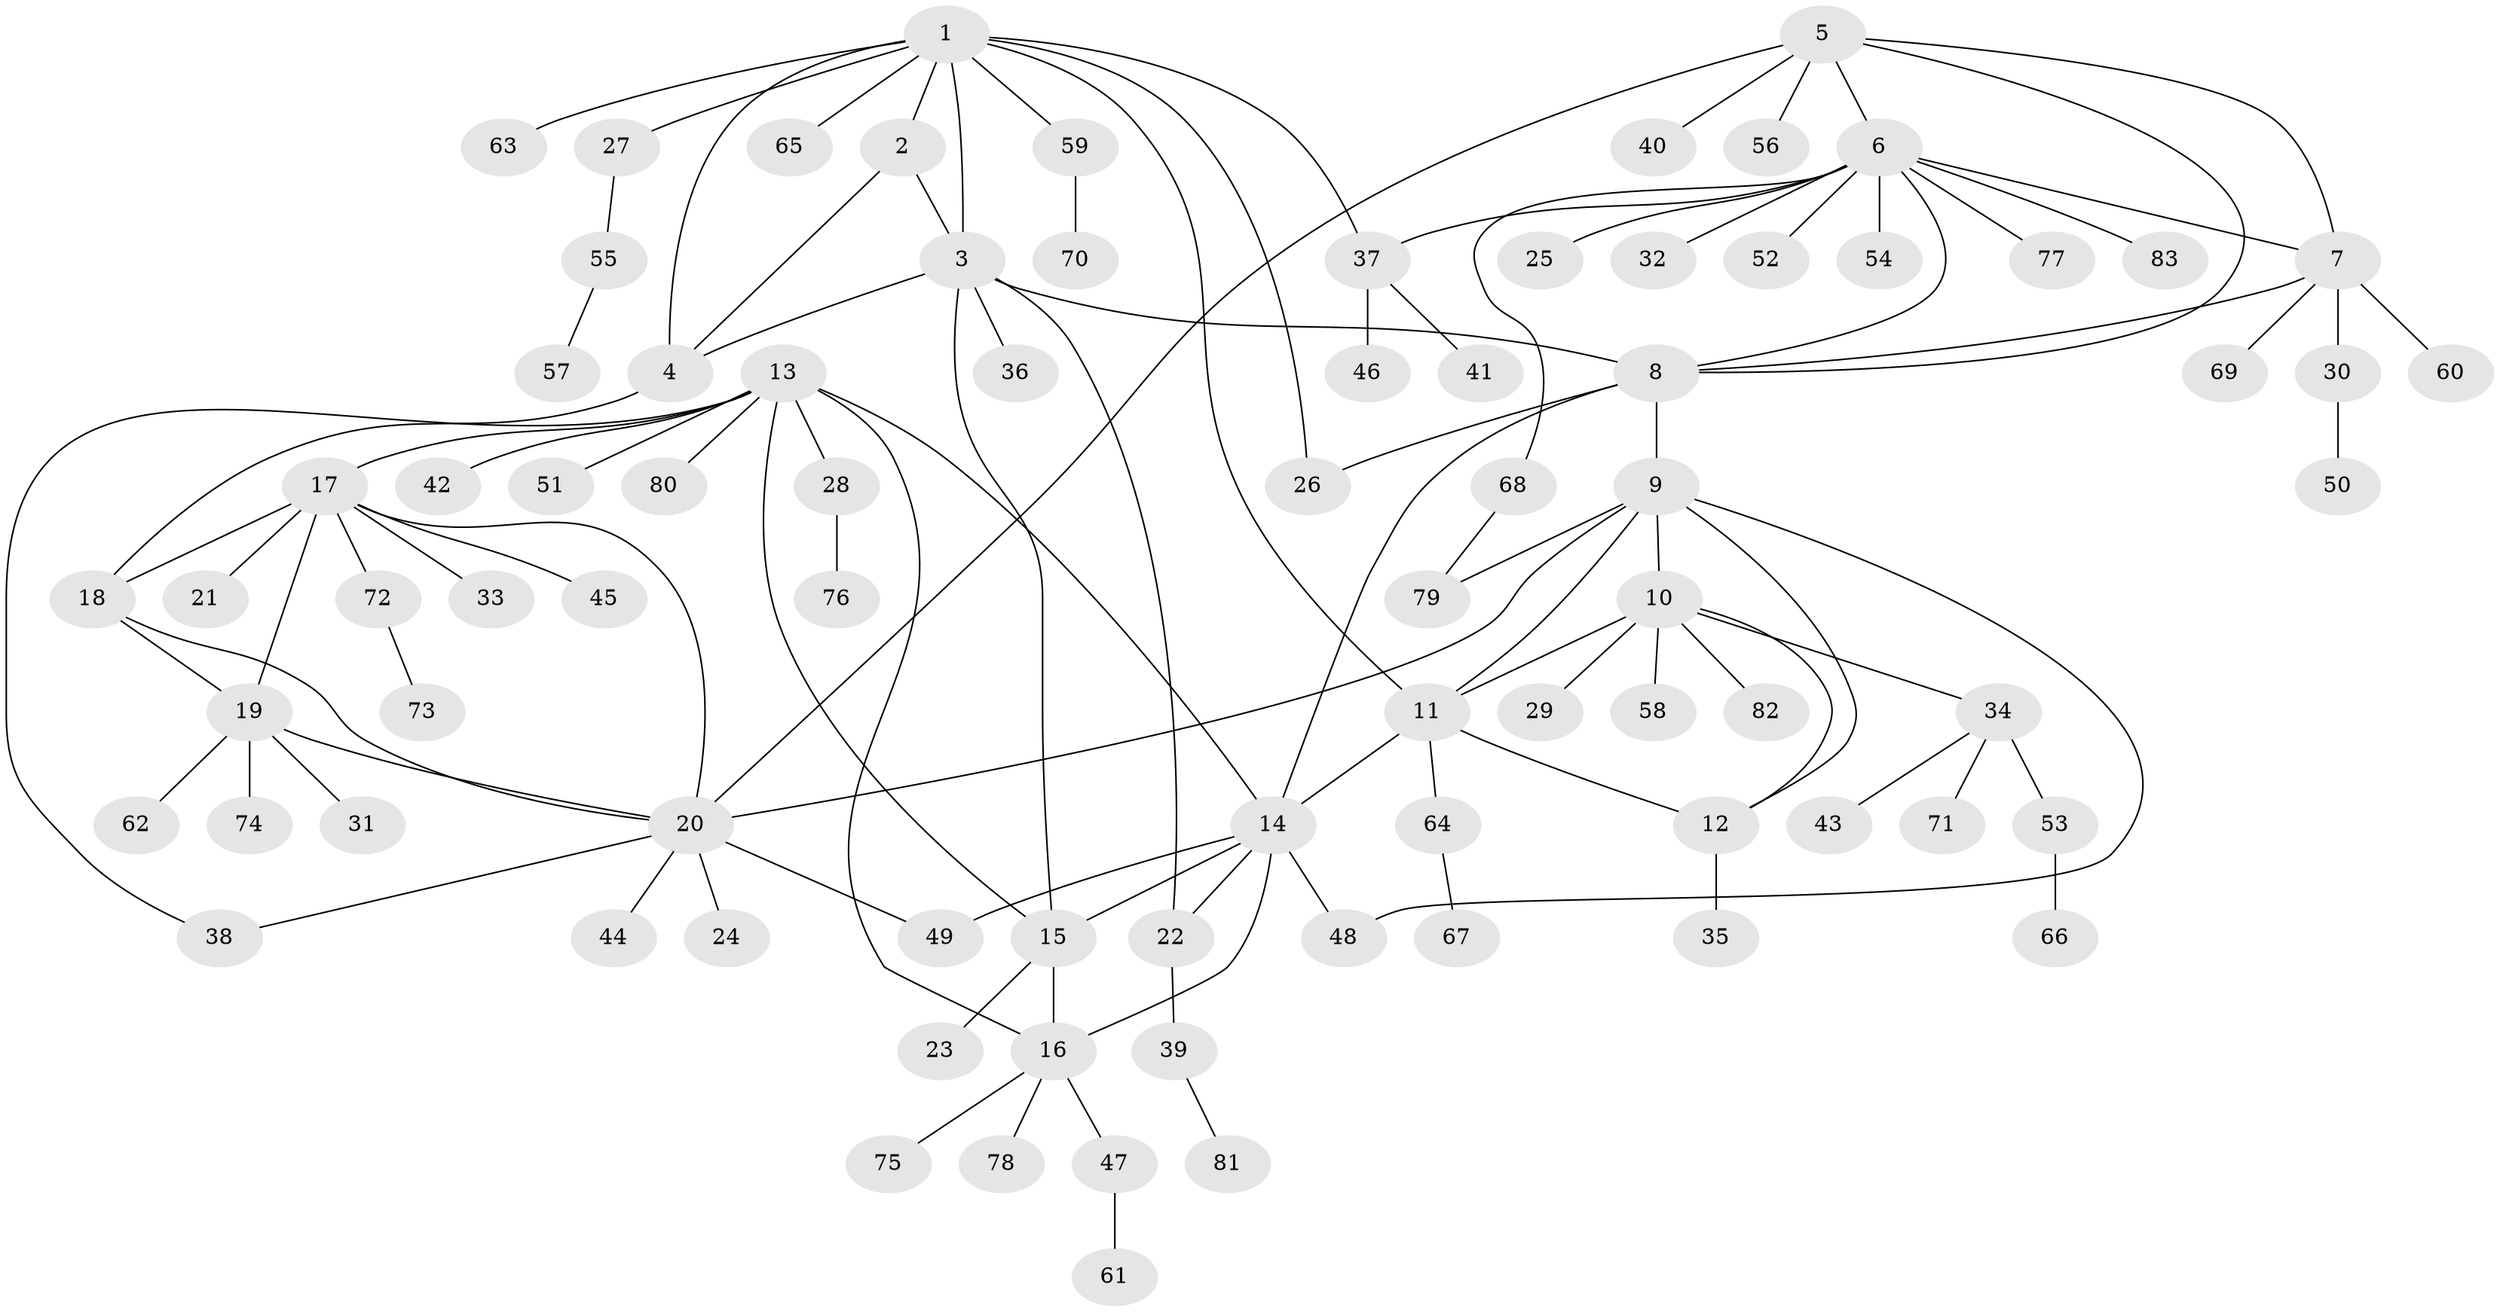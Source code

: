 // Generated by graph-tools (version 1.1) at 2025/11/02/27/25 16:11:37]
// undirected, 83 vertices, 110 edges
graph export_dot {
graph [start="1"]
  node [color=gray90,style=filled];
  1;
  2;
  3;
  4;
  5;
  6;
  7;
  8;
  9;
  10;
  11;
  12;
  13;
  14;
  15;
  16;
  17;
  18;
  19;
  20;
  21;
  22;
  23;
  24;
  25;
  26;
  27;
  28;
  29;
  30;
  31;
  32;
  33;
  34;
  35;
  36;
  37;
  38;
  39;
  40;
  41;
  42;
  43;
  44;
  45;
  46;
  47;
  48;
  49;
  50;
  51;
  52;
  53;
  54;
  55;
  56;
  57;
  58;
  59;
  60;
  61;
  62;
  63;
  64;
  65;
  66;
  67;
  68;
  69;
  70;
  71;
  72;
  73;
  74;
  75;
  76;
  77;
  78;
  79;
  80;
  81;
  82;
  83;
  1 -- 2;
  1 -- 3;
  1 -- 4;
  1 -- 11;
  1 -- 26;
  1 -- 27;
  1 -- 37;
  1 -- 59;
  1 -- 63;
  1 -- 65;
  2 -- 3;
  2 -- 4;
  3 -- 4;
  3 -- 8;
  3 -- 15;
  3 -- 22;
  3 -- 36;
  4 -- 18;
  5 -- 6;
  5 -- 7;
  5 -- 8;
  5 -- 20;
  5 -- 40;
  5 -- 56;
  6 -- 7;
  6 -- 8;
  6 -- 25;
  6 -- 32;
  6 -- 37;
  6 -- 52;
  6 -- 54;
  6 -- 68;
  6 -- 77;
  6 -- 83;
  7 -- 8;
  7 -- 30;
  7 -- 60;
  7 -- 69;
  8 -- 9;
  8 -- 14;
  8 -- 26;
  9 -- 10;
  9 -- 11;
  9 -- 12;
  9 -- 20;
  9 -- 48;
  9 -- 79;
  10 -- 11;
  10 -- 12;
  10 -- 29;
  10 -- 34;
  10 -- 58;
  10 -- 82;
  11 -- 12;
  11 -- 14;
  11 -- 64;
  12 -- 35;
  13 -- 14;
  13 -- 15;
  13 -- 16;
  13 -- 17;
  13 -- 28;
  13 -- 38;
  13 -- 42;
  13 -- 51;
  13 -- 80;
  14 -- 15;
  14 -- 16;
  14 -- 22;
  14 -- 48;
  14 -- 49;
  15 -- 16;
  15 -- 23;
  16 -- 47;
  16 -- 75;
  16 -- 78;
  17 -- 18;
  17 -- 19;
  17 -- 20;
  17 -- 21;
  17 -- 33;
  17 -- 45;
  17 -- 72;
  18 -- 19;
  18 -- 20;
  19 -- 20;
  19 -- 31;
  19 -- 62;
  19 -- 74;
  20 -- 24;
  20 -- 38;
  20 -- 44;
  20 -- 49;
  22 -- 39;
  27 -- 55;
  28 -- 76;
  30 -- 50;
  34 -- 43;
  34 -- 53;
  34 -- 71;
  37 -- 41;
  37 -- 46;
  39 -- 81;
  47 -- 61;
  53 -- 66;
  55 -- 57;
  59 -- 70;
  64 -- 67;
  68 -- 79;
  72 -- 73;
}
